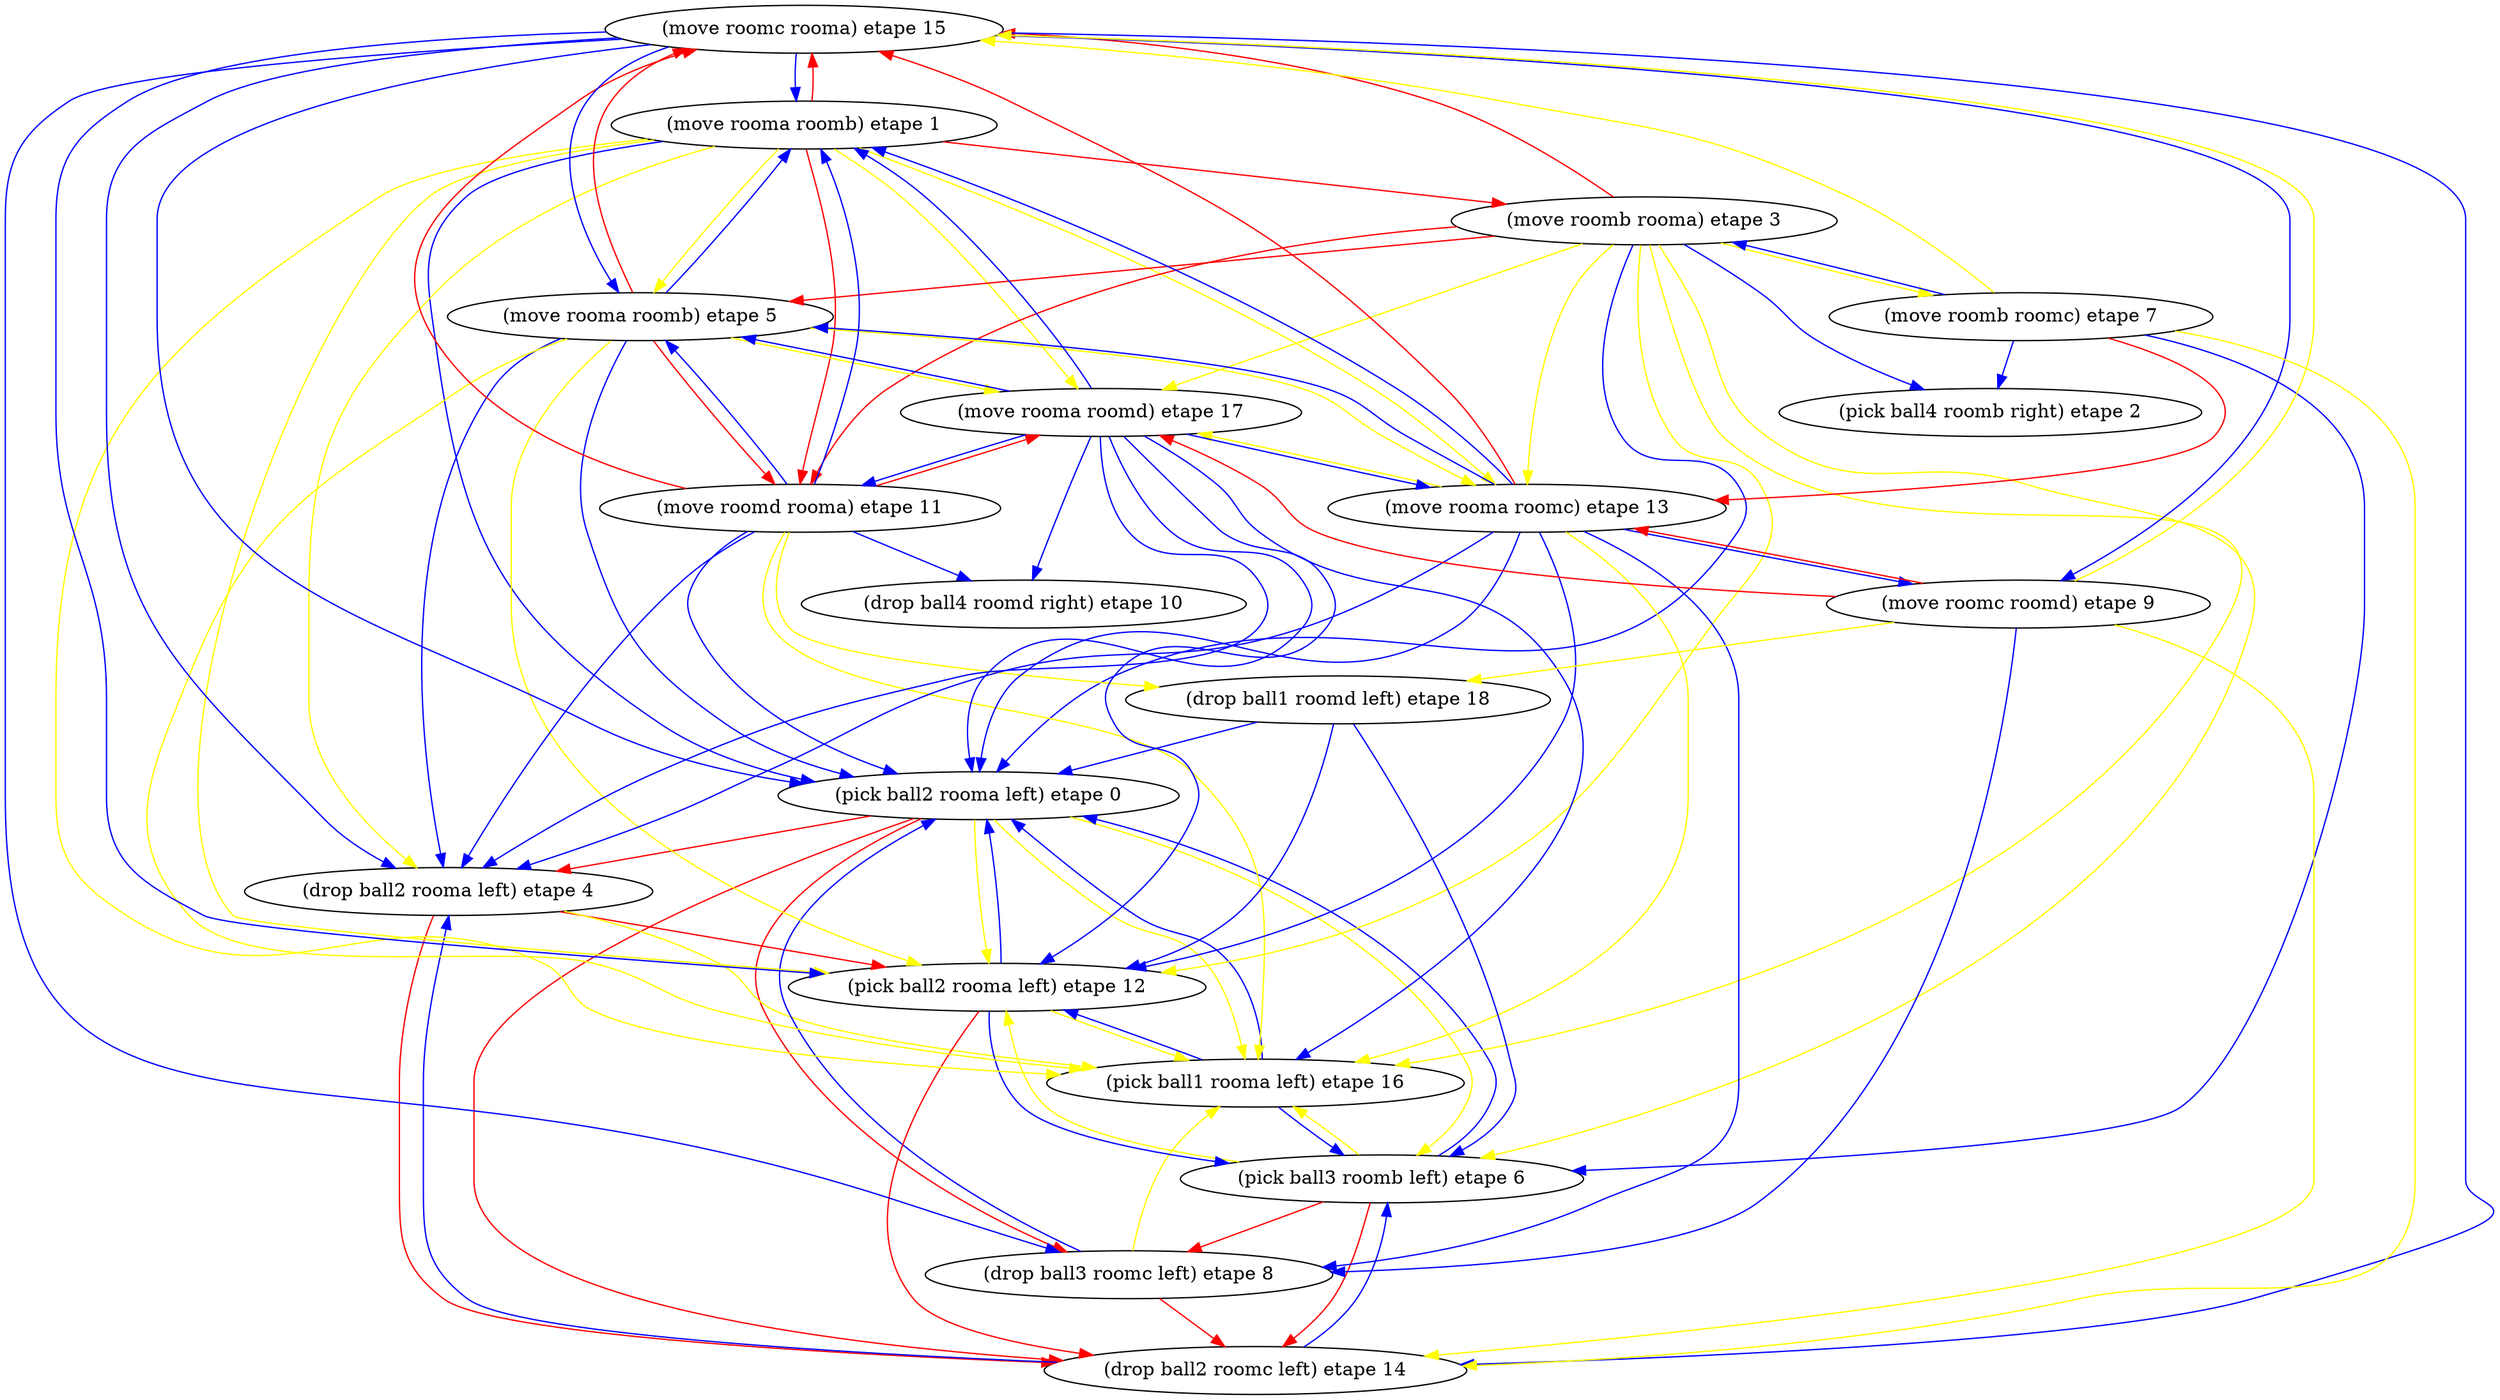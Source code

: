 digraph D { 
edge [color=red];
"(pick ball2 rooma left) etape 0" -> "(drop ball2 rooma left) etape 4";
edge [color=yellow];
"(pick ball2 rooma left) etape 0" -> "(pick ball3 roomb left) etape 6";
edge [color=red];
"(pick ball2 rooma left) etape 0" -> "(drop ball3 roomc left) etape 8";
edge [color=yellow];
"(pick ball2 rooma left) etape 0" -> "(pick ball2 rooma left) etape 12";
edge [color=red];
"(pick ball2 rooma left) etape 0" -> "(drop ball2 roomc left) etape 14";
edge [color=yellow];
"(pick ball2 rooma left) etape 0" -> "(pick ball1 rooma left) etape 16";
edge [color=blue];
"(move rooma roomb) etape 1" -> "(pick ball2 rooma left) etape 0";
edge [color=red];
"(move rooma roomb) etape 1" -> "(move roomb rooma) etape 3";
edge [color=yellow];
"(move rooma roomb) etape 1" -> "(drop ball2 rooma left) etape 4";
edge [color=yellow];
"(move rooma roomb) etape 1" -> "(move rooma roomb) etape 5";
edge [color=red];
"(move rooma roomb) etape 1" -> "(move roomd rooma) etape 11";
edge [color=yellow];
"(move rooma roomb) etape 1" -> "(pick ball2 rooma left) etape 12";
edge [color=yellow];
"(move rooma roomb) etape 1" -> "(move rooma roomc) etape 13";
edge [color=red];
"(move rooma roomb) etape 1" -> "(move roomc rooma) etape 15";
edge [color=yellow];
"(move rooma roomb) etape 1" -> "(pick ball1 rooma left) etape 16";
edge [color=yellow];
"(move rooma roomb) etape 1" -> "(move rooma roomd) etape 17";
edge [color=blue];
"(move roomb rooma) etape 3" -> "(pick ball2 rooma left) etape 0";
edge [color=blue];
"(move roomb rooma) etape 3" -> "(pick ball4 roomb right) etape 2";
edge [color=red];
"(move roomb rooma) etape 3" -> "(move rooma roomb) etape 5";
edge [color=yellow];
"(move roomb rooma) etape 3" -> "(pick ball3 roomb left) etape 6";
edge [color=yellow];
"(move roomb rooma) etape 3" -> "(move roomb roomc) etape 7";
edge [color=red];
"(move roomb rooma) etape 3" -> "(move roomd rooma) etape 11";
edge [color=yellow];
"(move roomb rooma) etape 3" -> "(pick ball2 rooma left) etape 12";
edge [color=yellow];
"(move roomb rooma) etape 3" -> "(move rooma roomc) etape 13";
edge [color=red];
"(move roomb rooma) etape 3" -> "(move roomc rooma) etape 15";
edge [color=yellow];
"(move roomb rooma) etape 3" -> "(pick ball1 rooma left) etape 16";
edge [color=yellow];
"(move roomb rooma) etape 3" -> "(move rooma roomd) etape 17";
edge [color=red];
"(drop ball2 rooma left) etape 4" -> "(pick ball2 rooma left) etape 12";
edge [color=red];
"(drop ball2 rooma left) etape 4" -> "(drop ball2 roomc left) etape 14";
edge [color=yellow];
"(drop ball2 rooma left) etape 4" -> "(pick ball1 rooma left) etape 16";
edge [color=blue];
"(move rooma roomb) etape 5" -> "(pick ball2 rooma left) etape 0";
edge [color=blue];
"(move rooma roomb) etape 5" -> "(move rooma roomb) etape 1";
edge [color=blue];
"(move rooma roomb) etape 5" -> "(drop ball2 rooma left) etape 4";
edge [color=red];
"(move rooma roomb) etape 5" -> "(move roomd rooma) etape 11";
edge [color=yellow];
"(move rooma roomb) etape 5" -> "(pick ball2 rooma left) etape 12";
edge [color=yellow];
"(move rooma roomb) etape 5" -> "(move rooma roomc) etape 13";
edge [color=red];
"(move rooma roomb) etape 5" -> "(move roomc rooma) etape 15";
edge [color=yellow];
"(move rooma roomb) etape 5" -> "(pick ball1 rooma left) etape 16";
edge [color=yellow];
"(move rooma roomb) etape 5" -> "(move rooma roomd) etape 17";
edge [color=blue];
"(pick ball3 roomb left) etape 6" -> "(pick ball2 rooma left) etape 0";
edge [color=red];
"(pick ball3 roomb left) etape 6" -> "(drop ball3 roomc left) etape 8";
edge [color=yellow];
"(pick ball3 roomb left) etape 6" -> "(pick ball2 rooma left) etape 12";
edge [color=red];
"(pick ball3 roomb left) etape 6" -> "(drop ball2 roomc left) etape 14";
edge [color=yellow];
"(pick ball3 roomb left) etape 6" -> "(pick ball1 rooma left) etape 16";
edge [color=blue];
"(move roomb roomc) etape 7" -> "(pick ball4 roomb right) etape 2";
edge [color=blue];
"(move roomb roomc) etape 7" -> "(move roomb rooma) etape 3";
edge [color=blue];
"(move roomb roomc) etape 7" -> "(pick ball3 roomb left) etape 6";
edge [color=red];
"(move roomb roomc) etape 7" -> "(move rooma roomc) etape 13";
edge [color=yellow];
"(move roomb roomc) etape 7" -> "(drop ball2 roomc left) etape 14";
edge [color=yellow];
"(move roomb roomc) etape 7" -> "(move roomc rooma) etape 15";
edge [color=blue];
"(drop ball3 roomc left) etape 8" -> "(pick ball2 rooma left) etape 0";
edge [color=red];
"(drop ball3 roomc left) etape 8" -> "(drop ball2 roomc left) etape 14";
edge [color=yellow];
"(drop ball3 roomc left) etape 8" -> "(pick ball1 rooma left) etape 16";
edge [color=blue];
"(move roomc roomd) etape 9" -> "(drop ball3 roomc left) etape 8";
edge [color=red];
"(move roomc roomd) etape 9" -> "(move rooma roomc) etape 13";
edge [color=yellow];
"(move roomc roomd) etape 9" -> "(drop ball2 roomc left) etape 14";
edge [color=yellow];
"(move roomc roomd) etape 9" -> "(move roomc rooma) etape 15";
edge [color=red];
"(move roomc roomd) etape 9" -> "(move rooma roomd) etape 17";
edge [color=yellow];
"(move roomc roomd) etape 9" -> "(drop ball1 roomd left) etape 18";
edge [color=blue];
"(move roomd rooma) etape 11" -> "(pick ball2 rooma left) etape 0";
edge [color=blue];
"(move roomd rooma) etape 11" -> "(move rooma roomb) etape 1";
edge [color=blue];
"(move roomd rooma) etape 11" -> "(drop ball2 rooma left) etape 4";
edge [color=blue];
"(move roomd rooma) etape 11" -> "(move rooma roomb) etape 5";
edge [color=blue];
"(move roomd rooma) etape 11" -> "(drop ball4 roomd right) etape 10";
edge [color=red];
"(move roomd rooma) etape 11" -> "(move roomc rooma) etape 15";
edge [color=yellow];
"(move roomd rooma) etape 11" -> "(pick ball1 rooma left) etape 16";
edge [color=red];
"(move roomd rooma) etape 11" -> "(move rooma roomd) etape 17";
edge [color=yellow];
"(move roomd rooma) etape 11" -> "(drop ball1 roomd left) etape 18";
edge [color=blue];
"(pick ball2 rooma left) etape 12" -> "(pick ball2 rooma left) etape 0";
edge [color=blue];
"(pick ball2 rooma left) etape 12" -> "(pick ball3 roomb left) etape 6";
edge [color=red];
"(pick ball2 rooma left) etape 12" -> "(drop ball2 roomc left) etape 14";
edge [color=yellow];
"(pick ball2 rooma left) etape 12" -> "(pick ball1 rooma left) etape 16";
edge [color=blue];
"(move rooma roomc) etape 13" -> "(pick ball2 rooma left) etape 0";
edge [color=blue];
"(move rooma roomc) etape 13" -> "(move rooma roomb) etape 1";
edge [color=blue];
"(move rooma roomc) etape 13" -> "(drop ball2 rooma left) etape 4";
edge [color=blue];
"(move rooma roomc) etape 13" -> "(move rooma roomb) etape 5";
edge [color=blue];
"(move rooma roomc) etape 13" -> "(drop ball3 roomc left) etape 8";
edge [color=blue];
"(move rooma roomc) etape 13" -> "(move roomc roomd) etape 9";
edge [color=blue];
"(move rooma roomc) etape 13" -> "(pick ball2 rooma left) etape 12";
edge [color=red];
"(move rooma roomc) etape 13" -> "(move roomc rooma) etape 15";
edge [color=yellow];
"(move rooma roomc) etape 13" -> "(pick ball1 rooma left) etape 16";
edge [color=yellow];
"(move rooma roomc) etape 13" -> "(move rooma roomd) etape 17";
edge [color=blue];
"(drop ball2 roomc left) etape 14" -> "(drop ball2 rooma left) etape 4";
edge [color=blue];
"(drop ball2 roomc left) etape 14" -> "(pick ball3 roomb left) etape 6";
edge [color=blue];
"(move roomc rooma) etape 15" -> "(pick ball2 rooma left) etape 0";
edge [color=blue];
"(move roomc rooma) etape 15" -> "(move rooma roomb) etape 1";
edge [color=blue];
"(move roomc rooma) etape 15" -> "(drop ball2 rooma left) etape 4";
edge [color=blue];
"(move roomc rooma) etape 15" -> "(move rooma roomb) etape 5";
edge [color=blue];
"(move roomc rooma) etape 15" -> "(drop ball3 roomc left) etape 8";
edge [color=blue];
"(move roomc rooma) etape 15" -> "(move roomc roomd) etape 9";
edge [color=blue];
"(move roomc rooma) etape 15" -> "(pick ball2 rooma left) etape 12";
edge [color=blue];
"(move roomc rooma) etape 15" -> "(drop ball2 roomc left) etape 14";
edge [color=blue];
"(pick ball1 rooma left) etape 16" -> "(pick ball2 rooma left) etape 0";
edge [color=blue];
"(pick ball1 rooma left) etape 16" -> "(pick ball3 roomb left) etape 6";
edge [color=blue];
"(pick ball1 rooma left) etape 16" -> "(pick ball2 rooma left) etape 12";
edge [color=blue];
"(move rooma roomd) etape 17" -> "(pick ball2 rooma left) etape 0";
edge [color=blue];
"(move rooma roomd) etape 17" -> "(move rooma roomb) etape 1";
edge [color=blue];
"(move rooma roomd) etape 17" -> "(drop ball2 rooma left) etape 4";
edge [color=blue];
"(move rooma roomd) etape 17" -> "(move rooma roomb) etape 5";
edge [color=blue];
"(move rooma roomd) etape 17" -> "(drop ball4 roomd right) etape 10";
edge [color=blue];
"(move rooma roomd) etape 17" -> "(move roomd rooma) etape 11";
edge [color=blue];
"(move rooma roomd) etape 17" -> "(pick ball2 rooma left) etape 12";
edge [color=blue];
"(move rooma roomd) etape 17" -> "(move rooma roomc) etape 13";
edge [color=blue];
"(move rooma roomd) etape 17" -> "(pick ball1 rooma left) etape 16";
edge [color=blue];
"(drop ball1 roomd left) etape 18" -> "(pick ball2 rooma left) etape 0";
edge [color=blue];
"(drop ball1 roomd left) etape 18" -> "(pick ball3 roomb left) etape 6";
edge [color=blue];
"(drop ball1 roomd left) etape 18" -> "(pick ball2 rooma left) etape 12";
} 